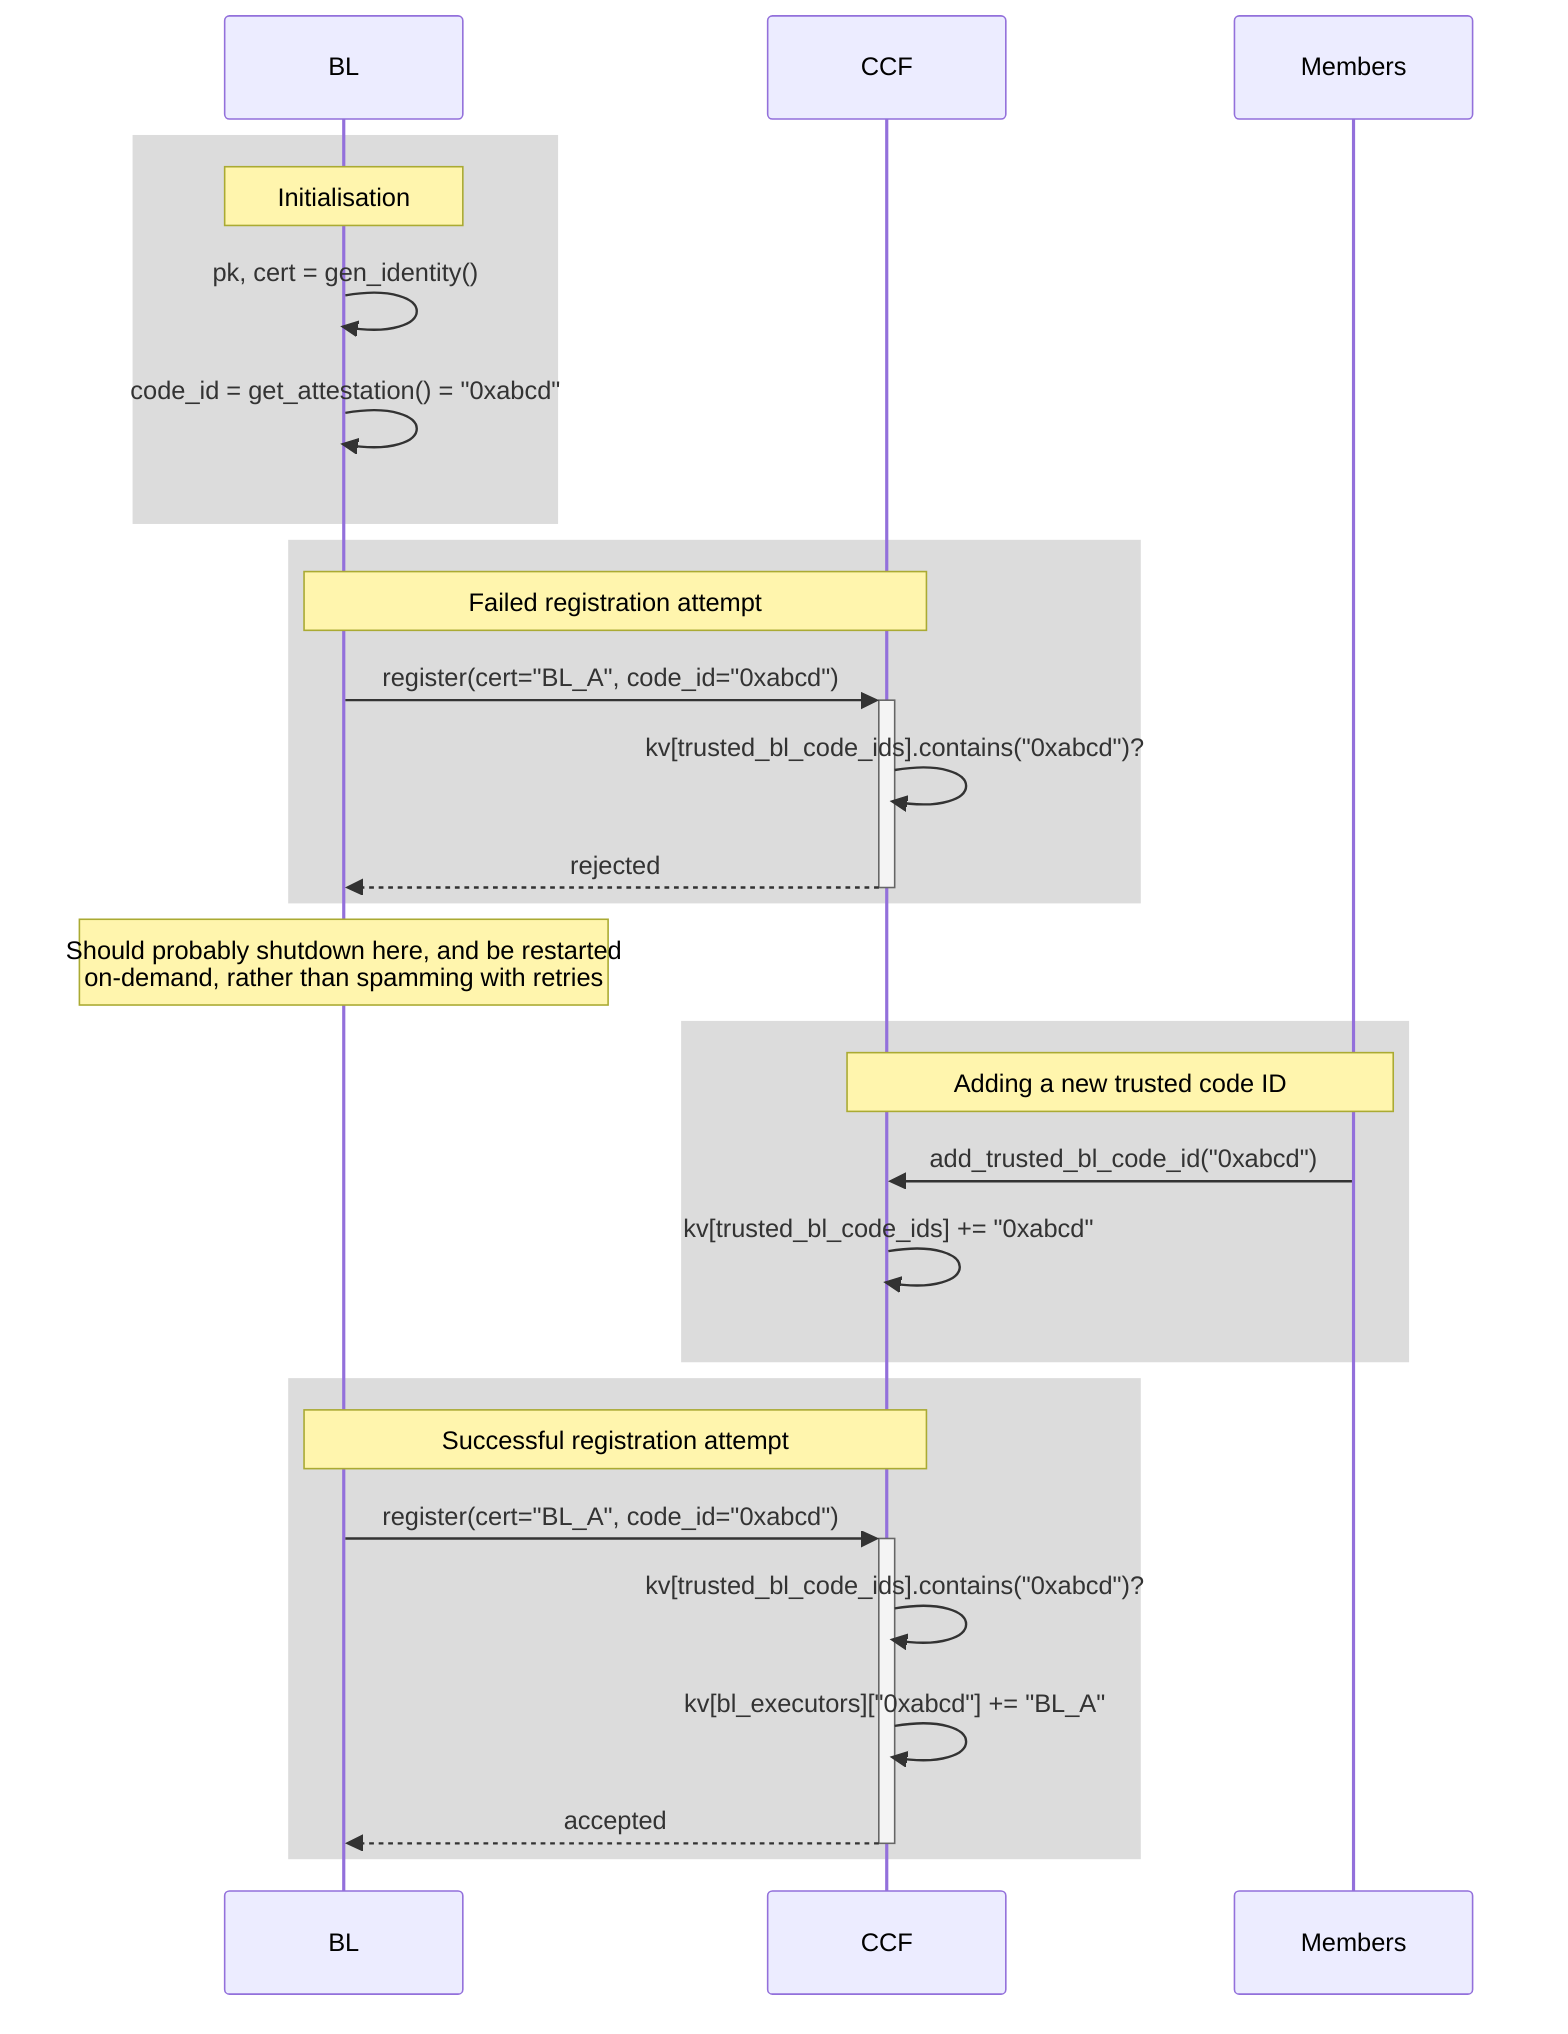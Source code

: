 sequenceDiagram
    rect rgb(220, 220, 220)
    note over BL: Initialisation
    BL->>BL: pk, cert = gen_identity()
    BL->>BL: code_id = get_attestation() = "0xabcd"
    end


    rect rgb(220, 220, 220)
    note over BL, CCF: Failed registration attempt
    BL->>+CCF: register(cert="BL_A", code_id="0xabcd")
    CCF->>CCF: kv[trusted_bl_code_ids].contains("0xabcd")?
    CCF-->>-BL: rejected
    end


    note over BL: Should probably shutdown here, and be restarted <br/> on-demand, rather than spamming with retries


    %% Open design question - should supported URLs be included here or at registration?
    %% Do they need to be dictated by attestation, or can they be dynamic?
    rect rgb(220, 220, 220)
    note over Members, CCF: Adding a new trusted code ID
    Members->>CCF: add_trusted_bl_code_id("0xabcd")
    CCF->>CCF: kv[trusted_bl_code_ids] += "0xabcd"
    end


    rect rgb(220, 220, 220)
    note over BL, CCF: Successful registration attempt
    BL->>+CCF: register(cert="BL_A", code_id="0xabcd")
    CCF->>CCF: kv[trusted_bl_code_ids].contains("0xabcd")?
    CCF->>CCF: kv[bl_executors]["0xabcd"] += "BL_A"
    CCF-->>-BL: accepted
    end